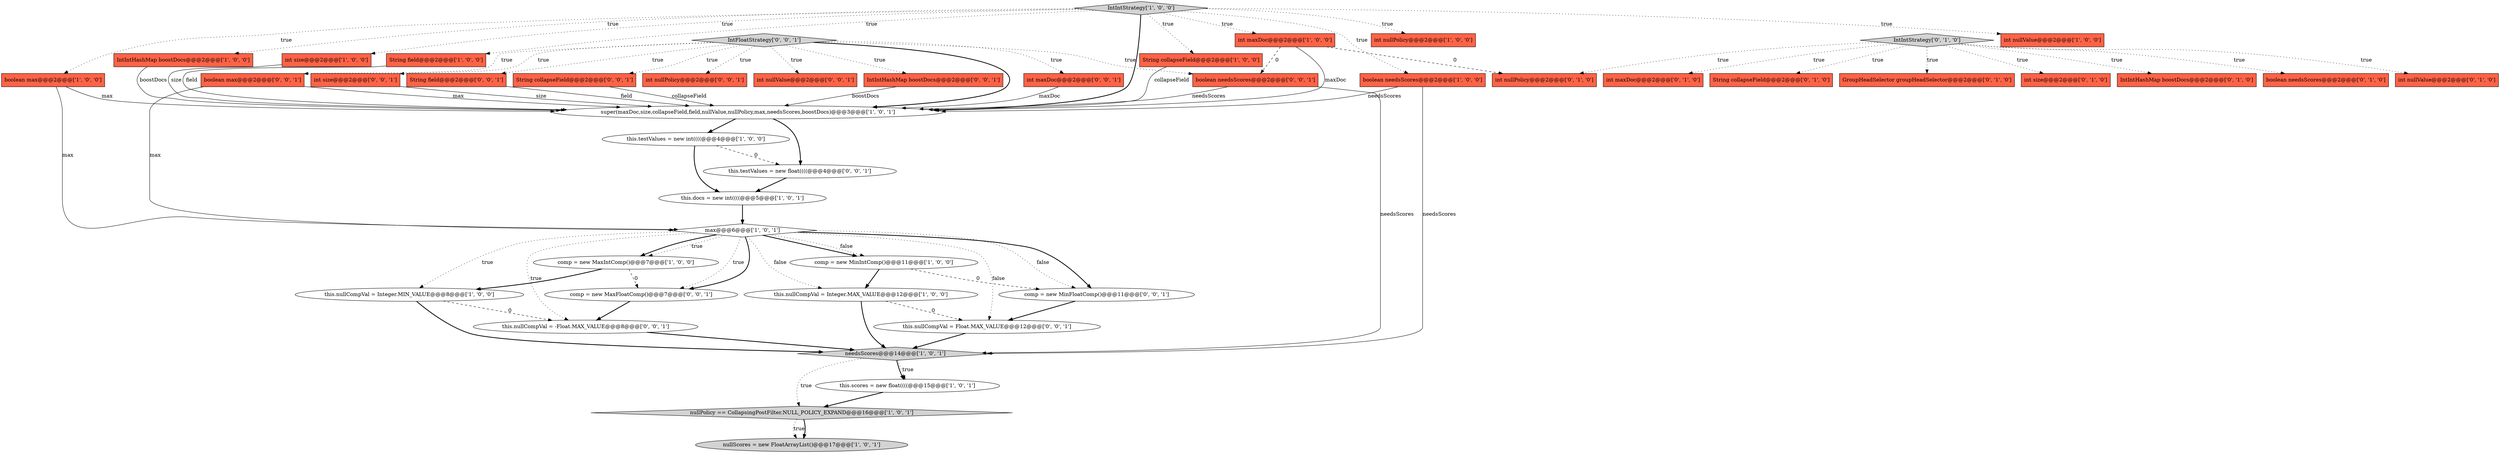 digraph {
10 [style = filled, label = "needsScores@@@14@@@['1', '0', '1']", fillcolor = lightgray, shape = diamond image = "AAA0AAABBB1BBB"];
41 [style = filled, label = "int nullPolicy@@@2@@@['0', '0', '1']", fillcolor = tomato, shape = box image = "AAA0AAABBB3BBB"];
35 [style = filled, label = "comp = new MaxFloatComp()@@@7@@@['0', '0', '1']", fillcolor = white, shape = ellipse image = "AAA0AAABBB3BBB"];
8 [style = filled, label = "IntIntHashMap boostDocs@@@2@@@['1', '0', '0']", fillcolor = tomato, shape = box image = "AAA0AAABBB1BBB"];
23 [style = filled, label = "boolean needsScores@@@2@@@['0', '1', '0']", fillcolor = tomato, shape = box image = "AAA0AAABBB2BBB"];
44 [style = filled, label = "boolean max@@@2@@@['0', '0', '1']", fillcolor = tomato, shape = box image = "AAA0AAABBB3BBB"];
33 [style = filled, label = "int size@@@2@@@['0', '0', '1']", fillcolor = tomato, shape = box image = "AAA0AAABBB3BBB"];
9 [style = filled, label = "super(maxDoc,size,collapseField,field,nullValue,nullPolicy,max,needsScores,boostDocs)@@@3@@@['1', '0', '1']", fillcolor = white, shape = ellipse image = "AAA0AAABBB1BBB"];
42 [style = filled, label = "String field@@@2@@@['0', '0', '1']", fillcolor = tomato, shape = box image = "AAA0AAABBB3BBB"];
4 [style = filled, label = "boolean max@@@2@@@['1', '0', '0']", fillcolor = tomato, shape = box image = "AAA0AAABBB1BBB"];
27 [style = filled, label = "int nullValue@@@2@@@['0', '1', '0']", fillcolor = tomato, shape = box image = "AAA0AAABBB2BBB"];
1 [style = filled, label = "int nullPolicy@@@2@@@['1', '0', '0']", fillcolor = tomato, shape = box image = "AAA0AAABBB1BBB"];
15 [style = filled, label = "String field@@@2@@@['1', '0', '0']", fillcolor = tomato, shape = box image = "AAA0AAABBB1BBB"];
34 [style = filled, label = "this.nullCompVal = -Float.MAX_VALUE@@@8@@@['0', '0', '1']", fillcolor = white, shape = ellipse image = "AAA0AAABBB3BBB"];
24 [style = filled, label = "int maxDoc@@@2@@@['0', '1', '0']", fillcolor = tomato, shape = box image = "AAA0AAABBB2BBB"];
26 [style = filled, label = "String collapseField@@@2@@@['0', '1', '0']", fillcolor = tomato, shape = box image = "AAA0AAABBB2BBB"];
31 [style = filled, label = "IntIntHashMap boostDocs@@@2@@@['0', '0', '1']", fillcolor = tomato, shape = box image = "AAA0AAABBB3BBB"];
22 [style = filled, label = "GroupHeadSelector groupHeadSelector@@@2@@@['0', '1', '0']", fillcolor = tomato, shape = box image = "AAA0AAABBB2BBB"];
20 [style = filled, label = "int maxDoc@@@2@@@['1', '0', '0']", fillcolor = tomato, shape = box image = "AAA1AAABBB1BBB"];
45 [style = filled, label = "boolean needsScores@@@2@@@['0', '0', '1']", fillcolor = tomato, shape = box image = "AAA0AAABBB3BBB"];
36 [style = filled, label = "comp = new MinFloatComp()@@@11@@@['0', '0', '1']", fillcolor = white, shape = ellipse image = "AAA0AAABBB3BBB"];
7 [style = filled, label = "nullScores = new FloatArrayList()@@@17@@@['1', '0', '1']", fillcolor = lightgray, shape = ellipse image = "AAA0AAABBB1BBB"];
25 [style = filled, label = "int size@@@2@@@['0', '1', '0']", fillcolor = tomato, shape = box image = "AAA0AAABBB2BBB"];
5 [style = filled, label = "this.scores = new float((((@@@15@@@['1', '0', '1']", fillcolor = white, shape = ellipse image = "AAA0AAABBB1BBB"];
2 [style = filled, label = "this.nullCompVal = Integer.MAX_VALUE@@@12@@@['1', '0', '0']", fillcolor = white, shape = ellipse image = "AAA0AAABBB1BBB"];
16 [style = filled, label = "this.testValues = new int((((@@@4@@@['1', '0', '0']", fillcolor = white, shape = ellipse image = "AAA0AAABBB1BBB"];
0 [style = filled, label = "int size@@@2@@@['1', '0', '0']", fillcolor = tomato, shape = box image = "AAA0AAABBB1BBB"];
37 [style = filled, label = "String collapseField@@@2@@@['0', '0', '1']", fillcolor = tomato, shape = box image = "AAA0AAABBB3BBB"];
12 [style = filled, label = "comp = new MinIntComp()@@@11@@@['1', '0', '0']", fillcolor = white, shape = ellipse image = "AAA0AAABBB1BBB"];
14 [style = filled, label = "boolean needsScores@@@2@@@['1', '0', '0']", fillcolor = tomato, shape = box image = "AAA0AAABBB1BBB"];
43 [style = filled, label = "this.nullCompVal = Float.MAX_VALUE@@@12@@@['0', '0', '1']", fillcolor = white, shape = ellipse image = "AAA0AAABBB3BBB"];
21 [style = filled, label = "IntIntStrategy['1', '0', '0']", fillcolor = lightgray, shape = diamond image = "AAA0AAABBB1BBB"];
40 [style = filled, label = "IntFloatStrategy['0', '0', '1']", fillcolor = lightgray, shape = diamond image = "AAA0AAABBB3BBB"];
18 [style = filled, label = "comp = new MaxIntComp()@@@7@@@['1', '0', '0']", fillcolor = white, shape = ellipse image = "AAA0AAABBB1BBB"];
6 [style = filled, label = "String collapseField@@@2@@@['1', '0', '0']", fillcolor = tomato, shape = box image = "AAA0AAABBB1BBB"];
29 [style = filled, label = "IntIntStrategy['0', '1', '0']", fillcolor = lightgray, shape = diamond image = "AAA0AAABBB2BBB"];
39 [style = filled, label = "this.testValues = new float((((@@@4@@@['0', '0', '1']", fillcolor = white, shape = ellipse image = "AAA0AAABBB3BBB"];
30 [style = filled, label = "int nullPolicy@@@2@@@['0', '1', '0']", fillcolor = tomato, shape = box image = "AAA1AAABBB2BBB"];
38 [style = filled, label = "int nullValue@@@2@@@['0', '0', '1']", fillcolor = tomato, shape = box image = "AAA0AAABBB3BBB"];
13 [style = filled, label = "max@@@6@@@['1', '0', '1']", fillcolor = white, shape = diamond image = "AAA0AAABBB1BBB"];
28 [style = filled, label = "IntIntHashMap boostDocs@@@2@@@['0', '1', '0']", fillcolor = tomato, shape = box image = "AAA0AAABBB2BBB"];
32 [style = filled, label = "int maxDoc@@@2@@@['0', '0', '1']", fillcolor = tomato, shape = box image = "AAA0AAABBB3BBB"];
3 [style = filled, label = "int nullValue@@@2@@@['1', '0', '0']", fillcolor = tomato, shape = box image = "AAA0AAABBB1BBB"];
17 [style = filled, label = "this.docs = new int((((@@@5@@@['1', '0', '1']", fillcolor = white, shape = ellipse image = "AAA0AAABBB1BBB"];
11 [style = filled, label = "this.nullCompVal = Integer.MIN_VALUE@@@8@@@['1', '0', '0']", fillcolor = white, shape = ellipse image = "AAA0AAABBB1BBB"];
19 [style = filled, label = "nullPolicy == CollapsingPostFilter.NULL_POLICY_EXPAND@@@16@@@['1', '0', '1']", fillcolor = lightgray, shape = diamond image = "AAA0AAABBB1BBB"];
36->43 [style = bold, label=""];
13->36 [style = dotted, label="false"];
13->18 [style = dotted, label="true"];
9->39 [style = bold, label=""];
32->9 [style = solid, label="maxDoc"];
21->20 [style = dotted, label="true"];
11->34 [style = dashed, label="0"];
40->33 [style = dotted, label="true"];
21->15 [style = dotted, label="true"];
21->1 [style = dotted, label="true"];
20->45 [style = dashed, label="0"];
29->27 [style = dotted, label="true"];
6->9 [style = solid, label="collapseField"];
44->9 [style = solid, label="max"];
31->9 [style = solid, label="boostDocs"];
14->10 [style = solid, label="needsScores"];
18->11 [style = bold, label=""];
13->2 [style = dotted, label="false"];
21->0 [style = dotted, label="true"];
21->8 [style = dotted, label="true"];
13->34 [style = dotted, label="true"];
45->10 [style = solid, label="needsScores"];
40->31 [style = dotted, label="true"];
40->38 [style = dotted, label="true"];
40->32 [style = dotted, label="true"];
40->9 [style = bold, label=""];
29->23 [style = dotted, label="true"];
16->17 [style = bold, label=""];
19->7 [style = dotted, label="true"];
33->9 [style = solid, label="size"];
2->10 [style = bold, label=""];
34->10 [style = bold, label=""];
10->5 [style = dotted, label="true"];
21->4 [style = dotted, label="true"];
29->26 [style = dotted, label="true"];
40->37 [style = dotted, label="true"];
9->16 [style = bold, label=""];
40->42 [style = dotted, label="true"];
40->44 [style = dotted, label="true"];
18->35 [style = dashed, label="0"];
13->35 [style = dotted, label="true"];
45->9 [style = solid, label="needsScores"];
13->43 [style = dotted, label="false"];
2->43 [style = dashed, label="0"];
5->19 [style = bold, label=""];
29->22 [style = dotted, label="true"];
44->13 [style = solid, label="max"];
12->2 [style = bold, label=""];
21->9 [style = bold, label=""];
13->12 [style = bold, label=""];
37->9 [style = solid, label="collapseField"];
10->5 [style = bold, label=""];
29->28 [style = dotted, label="true"];
42->9 [style = solid, label="field"];
39->17 [style = bold, label=""];
11->10 [style = bold, label=""];
20->9 [style = solid, label="maxDoc"];
10->19 [style = dotted, label="true"];
13->12 [style = dotted, label="false"];
15->9 [style = solid, label="field"];
13->36 [style = bold, label=""];
12->36 [style = dashed, label="0"];
0->9 [style = solid, label="size"];
20->30 [style = dashed, label="0"];
14->9 [style = solid, label="needsScores"];
21->3 [style = dotted, label="true"];
21->14 [style = dotted, label="true"];
29->30 [style = dotted, label="true"];
8->9 [style = solid, label="boostDocs"];
43->10 [style = bold, label=""];
13->11 [style = dotted, label="true"];
17->13 [style = bold, label=""];
40->45 [style = dotted, label="true"];
35->34 [style = bold, label=""];
4->13 [style = solid, label="max"];
13->35 [style = bold, label=""];
29->24 [style = dotted, label="true"];
19->7 [style = bold, label=""];
40->41 [style = dotted, label="true"];
29->25 [style = dotted, label="true"];
13->18 [style = bold, label=""];
16->39 [style = dashed, label="0"];
21->6 [style = dotted, label="true"];
4->9 [style = solid, label="max"];
}
